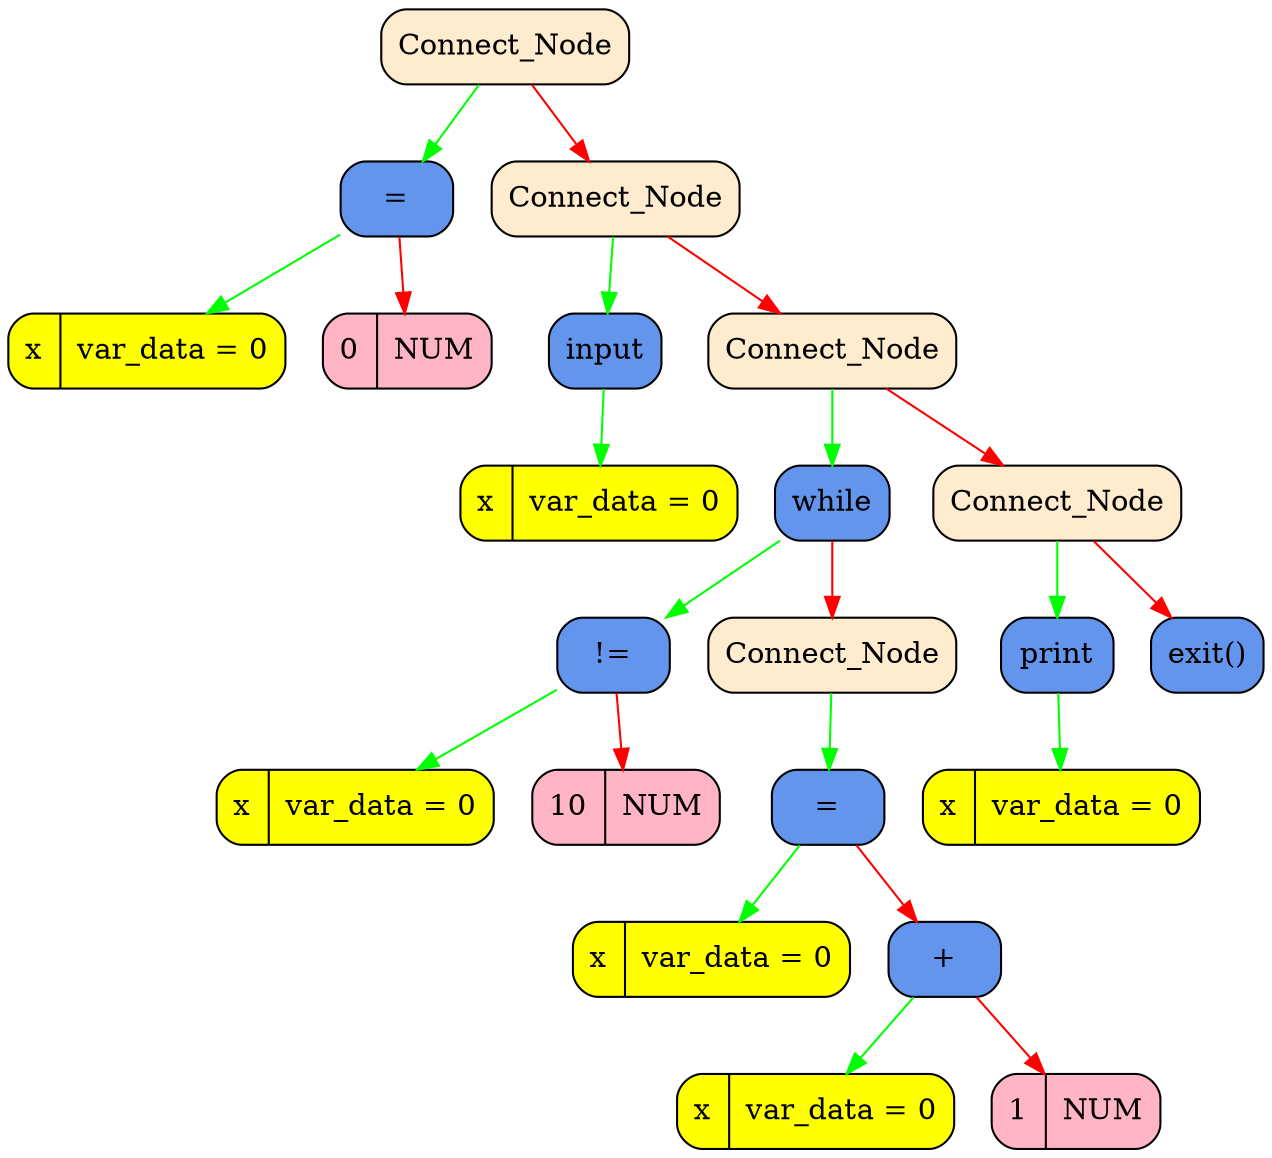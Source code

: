 digraph Tree
{
   rankdir = HR;
   node[fontsize=14];
   edge[color="black",fontcolor="blue",fontsize=12];
   "0x1030017b0"[shape = Mrecord, style = filled, fillcolor = "blanchedalmond",   label = " <value> Connect_Node"];
  "0x1030017b0" -> "0x103001db0" [color = "green"];
  "0x1030017b0" -> "0x1030017e0" [color = "red"];
   "0x103001db0"[shape = Mrecord, style = filled, fillcolor = "cornflowerblue",   label = " <value> ="];
  "0x103001db0" -> "0x103001e40" [color = "green"];
  "0x103001db0" -> "0x103001de0" [color = "red"];
   "0x103001e40"[shape = Mrecord, style = filled, fillcolor = "yellow",   label = " <value> x | var_data =  0"];
   "0x103001de0"[shape = Mrecord, style = filled, fillcolor = "pink1",   label = " <value> 0 | NUM  "];
   "0x1030017e0"[shape = Mrecord, style = filled, fillcolor = "blanchedalmond",   label = " <value> Connect_Node"];
  "0x1030017e0" -> "0x103001cf0" [color = "green"];
  "0x1030017e0" -> "0x103001810" [color = "red"];
   "0x103001cf0"[shape = Mrecord, style = filled, fillcolor = "cornflowerblue",   label = " <value> input"];
  "0x103001cf0" -> "0x103001d50" [color = "green"];
   "0x103001d50"[shape = Mrecord, style = filled, fillcolor = "yellow",   label = " <value> x | var_data =  0"];
   "0x103001810"[shape = Mrecord, style = filled, fillcolor = "blanchedalmond",   label = " <value> Connect_Node"];
  "0x103001810" -> "0x1030019c0" [color = "green"];
  "0x103001810" -> "0x103001840" [color = "red"];
   "0x1030019c0"[shape = Mrecord, style = filled, fillcolor = "cornflowerblue",   label = " <value> while"];
  "0x1030019c0" -> "0x103001c00" [color = "green"];
  "0x1030019c0" -> "0x1030019f0" [color = "red"];
   "0x103001c00"[shape = Mrecord, style = filled, fillcolor = "cornflowerblue",   label = " <value> !="];
  "0x103001c00" -> "0x103001c90" [color = "green"];
  "0x103001c00" -> "0x103001c30" [color = "red"];
   "0x103001c90"[shape = Mrecord, style = filled, fillcolor = "yellow",   label = " <value> x | var_data =  0"];
   "0x103001c30"[shape = Mrecord, style = filled, fillcolor = "pink1",   label = " <value> 10 | NUM  "];
   "0x1030019f0"[shape = Mrecord, style = filled, fillcolor = "blanchedalmond",   label = " <value> Connect_Node"];
  "0x1030019f0" -> "0x103001a50" [color = "green"];
   "0x103001a50"[shape = Mrecord, style = filled, fillcolor = "cornflowerblue",   label = " <value> ="];
  "0x103001a50" -> "0x103001ba0" [color = "green"];
  "0x103001a50" -> "0x103001ab0" [color = "red"];
   "0x103001ba0"[shape = Mrecord, style = filled, fillcolor = "yellow",   label = " <value> x | var_data =  0"];
   "0x103001ab0"[shape = Mrecord, style = filled, fillcolor = "cornflowerblue",   label = " <value> +"];
  "0x103001ab0" -> "0x103001b40" [color = "green"];
  "0x103001ab0" -> "0x103001ae0" [color = "red"];
   "0x103001b40"[shape = Mrecord, style = filled, fillcolor = "yellow",   label = " <value> x | var_data =  0"];
   "0x103001ae0"[shape = Mrecord, style = filled, fillcolor = "pink1",   label = " <value> 1 | NUM  "];
   "0x103001840"[shape = Mrecord, style = filled, fillcolor = "blanchedalmond",   label = " <value> Connect_Node"];
  "0x103001840" -> "0x103001900" [color = "green"];
  "0x103001840" -> "0x1030018a0" [color = "red"];
   "0x103001900"[shape = Mrecord, style = filled, fillcolor = "cornflowerblue",   label = " <value> print"];
  "0x103001900" -> "0x103001960" [color = "green"];
   "0x103001960"[shape = Mrecord, style = filled, fillcolor = "yellow",   label = " <value> x | var_data =  0"];
   "0x1030018a0"[shape = Mrecord, style = filled, fillcolor = "cornflowerblue",   label = " <value> exit()"];
}